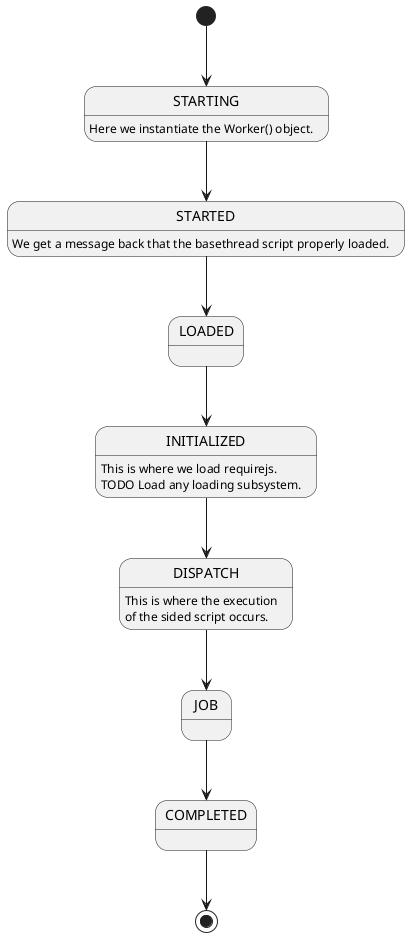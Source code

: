 @startuml


[*] --> STARTING
STARTING --> STARTED
STARTING : Here we instantiate the Worker() object.

STARTED --> LOADED
STARTED : We get a message back that the basethread script properly loaded.
LOADED --> INITIALIZED

INITIALIZED : This is where we load requirejs.
INITIALIZED : TODO Load any loading subsystem.


INITIALIZED --> DISPATCH

DISPATCH : This is where the execution
DISPATCH :  of the sided script occurs.

DISPATCH --> JOB
JOB --> COMPLETED
COMPLETED --> [*]



@enduml
